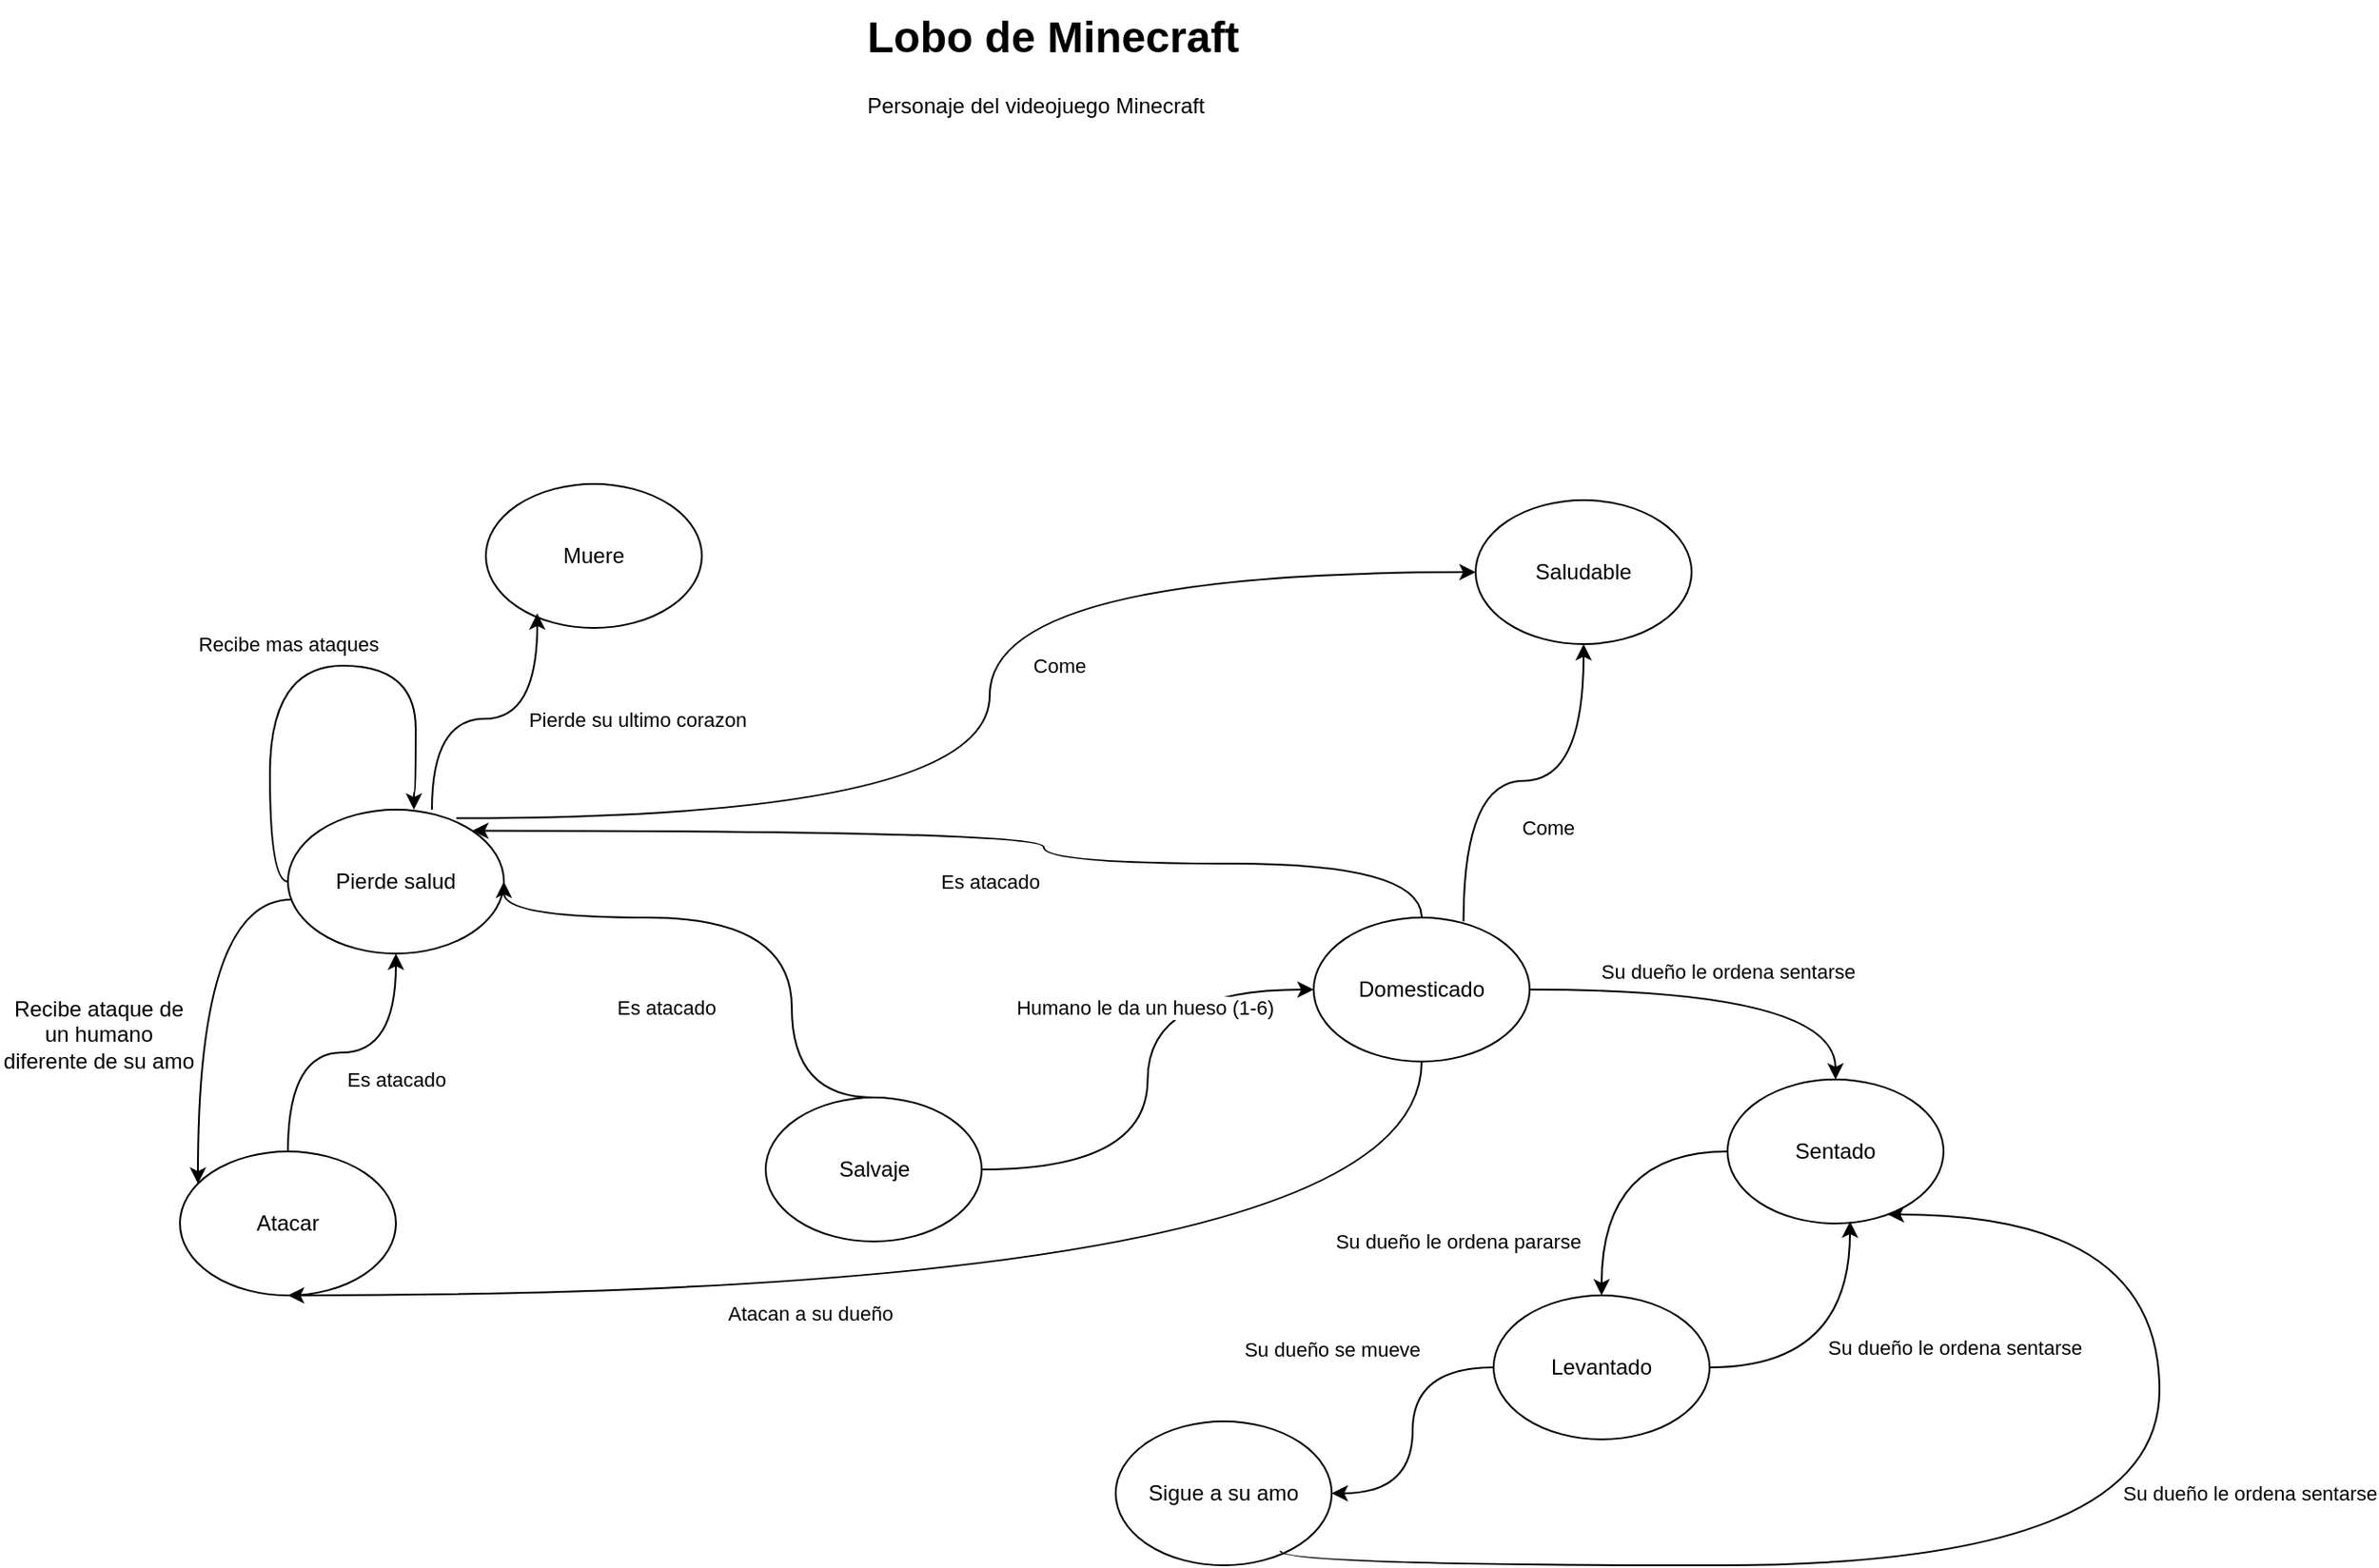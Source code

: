 <mxfile version="24.4.9" type="device">
  <diagram name="Página-1" id="y-cpcCvTiFyaftYc4XTQ">
    <mxGraphModel dx="3475" dy="2810" grid="1" gridSize="10" guides="1" tooltips="1" connect="1" arrows="1" fold="1" page="1" pageScale="1" pageWidth="850" pageHeight="1400" math="0" shadow="0">
      <root>
        <mxCell id="0" />
        <mxCell id="1" parent="0" />
        <mxCell id="t640Rx_fxTDDD2z3hvyz-55" style="edgeStyle=orthogonalEdgeStyle;rounded=0;orthogonalLoop=1;jettySize=auto;html=1;curved=1;" edge="1" parent="1" source="t640Rx_fxTDDD2z3hvyz-1" target="t640Rx_fxTDDD2z3hvyz-7">
          <mxGeometry relative="1" as="geometry" />
        </mxCell>
        <mxCell id="t640Rx_fxTDDD2z3hvyz-1" value="Atacar" style="ellipse;whiteSpace=wrap;html=1;" vertex="1" parent="1">
          <mxGeometry x="60" y="440" width="120" height="80" as="geometry" />
        </mxCell>
        <mxCell id="t640Rx_fxTDDD2z3hvyz-4" value="Sentado" style="ellipse;whiteSpace=wrap;html=1;" vertex="1" parent="1">
          <mxGeometry x="920" y="400" width="120" height="80" as="geometry" />
        </mxCell>
        <mxCell id="t640Rx_fxTDDD2z3hvyz-5" value="Muere" style="ellipse;whiteSpace=wrap;html=1;" vertex="1" parent="1">
          <mxGeometry x="230" y="69" width="120" height="80" as="geometry" />
        </mxCell>
        <mxCell id="t640Rx_fxTDDD2z3hvyz-31" style="edgeStyle=orthogonalEdgeStyle;rounded=0;orthogonalLoop=1;jettySize=auto;html=1;curved=1;" edge="1" parent="1" source="t640Rx_fxTDDD2z3hvyz-6" target="t640Rx_fxTDDD2z3hvyz-4">
          <mxGeometry relative="1" as="geometry" />
        </mxCell>
        <mxCell id="t640Rx_fxTDDD2z3hvyz-33" style="edgeStyle=orthogonalEdgeStyle;rounded=0;orthogonalLoop=1;jettySize=auto;html=1;curved=1;" edge="1" parent="1" source="t640Rx_fxTDDD2z3hvyz-4" target="t640Rx_fxTDDD2z3hvyz-12">
          <mxGeometry relative="1" as="geometry" />
        </mxCell>
        <mxCell id="t640Rx_fxTDDD2z3hvyz-44" style="edgeStyle=orthogonalEdgeStyle;rounded=0;orthogonalLoop=1;jettySize=auto;html=1;curved=1;exitX=0.694;exitY=0.026;exitDx=0;exitDy=0;exitPerimeter=0;" edge="1" parent="1" source="t640Rx_fxTDDD2z3hvyz-6" target="t640Rx_fxTDDD2z3hvyz-8">
          <mxGeometry relative="1" as="geometry" />
        </mxCell>
        <mxCell id="t640Rx_fxTDDD2z3hvyz-46" style="edgeStyle=orthogonalEdgeStyle;rounded=0;orthogonalLoop=1;jettySize=auto;html=1;elbow=vertical;curved=1;" edge="1" parent="1" source="t640Rx_fxTDDD2z3hvyz-6" target="t640Rx_fxTDDD2z3hvyz-1">
          <mxGeometry relative="1" as="geometry">
            <Array as="points">
              <mxPoint x="750" y="520" />
            </Array>
          </mxGeometry>
        </mxCell>
        <mxCell id="t640Rx_fxTDDD2z3hvyz-6" value="Domesticado" style="ellipse;whiteSpace=wrap;html=1;" vertex="1" parent="1">
          <mxGeometry x="690" y="310" width="120" height="80" as="geometry" />
        </mxCell>
        <mxCell id="t640Rx_fxTDDD2z3hvyz-60" style="edgeStyle=orthogonalEdgeStyle;rounded=0;orthogonalLoop=1;jettySize=auto;html=1;entryX=0;entryY=0.5;entryDx=0;entryDy=0;curved=1;exitX=0.78;exitY=0.06;exitDx=0;exitDy=0;exitPerimeter=0;" edge="1" parent="1" source="t640Rx_fxTDDD2z3hvyz-7" target="t640Rx_fxTDDD2z3hvyz-8">
          <mxGeometry relative="1" as="geometry">
            <Array as="points">
              <mxPoint x="510" y="255" />
              <mxPoint x="510" y="118" />
            </Array>
          </mxGeometry>
        </mxCell>
        <mxCell id="t640Rx_fxTDDD2z3hvyz-7" value="Pierde salud" style="ellipse;whiteSpace=wrap;html=1;" vertex="1" parent="1">
          <mxGeometry x="120" y="250" width="120" height="80" as="geometry" />
        </mxCell>
        <mxCell id="t640Rx_fxTDDD2z3hvyz-8" value="Saludable" style="ellipse;whiteSpace=wrap;html=1;" vertex="1" parent="1">
          <mxGeometry x="780" y="78" width="120" height="80" as="geometry" />
        </mxCell>
        <mxCell id="t640Rx_fxTDDD2z3hvyz-10" value="&lt;h1 style=&quot;margin-top: 0px;&quot;&gt;Lobo de Minecraft&lt;/h1&gt;&lt;p&gt;Personaje del videojuego Minecraft&lt;/p&gt;" style="text;html=1;whiteSpace=wrap;overflow=hidden;rounded=0;" vertex="1" parent="1">
          <mxGeometry x="440" y="-200" width="300" height="80" as="geometry" />
        </mxCell>
        <mxCell id="t640Rx_fxTDDD2z3hvyz-11" value="" style="shape=image;verticalLabelPosition=bottom;labelBackgroundColor=default;verticalAlign=top;aspect=fixed;imageAspect=0;image=https://pm1.aminoapps.com/6718/738f3a60940f41a1da6851e13f34e6f1e2d1778b_00.jpg;" vertex="1" parent="1">
          <mxGeometry x="470.2" y="-89" width="159.6" height="158" as="geometry" />
        </mxCell>
        <mxCell id="t640Rx_fxTDDD2z3hvyz-35" style="edgeStyle=orthogonalEdgeStyle;rounded=0;orthogonalLoop=1;jettySize=auto;html=1;curved=1;" edge="1" parent="1" source="t640Rx_fxTDDD2z3hvyz-12" target="t640Rx_fxTDDD2z3hvyz-13">
          <mxGeometry relative="1" as="geometry" />
        </mxCell>
        <mxCell id="t640Rx_fxTDDD2z3hvyz-12" value="Levantado" style="ellipse;whiteSpace=wrap;html=1;" vertex="1" parent="1">
          <mxGeometry x="790" y="520" width="120" height="80" as="geometry" />
        </mxCell>
        <mxCell id="t640Rx_fxTDDD2z3hvyz-13" value="Sigue a su amo" style="ellipse;whiteSpace=wrap;html=1;" vertex="1" parent="1">
          <mxGeometry x="580" y="590" width="120" height="80" as="geometry" />
        </mxCell>
        <mxCell id="t640Rx_fxTDDD2z3hvyz-18" style="edgeStyle=orthogonalEdgeStyle;rounded=0;orthogonalLoop=1;jettySize=auto;html=1;curved=1;" edge="1" parent="1" source="t640Rx_fxTDDD2z3hvyz-7" target="t640Rx_fxTDDD2z3hvyz-1">
          <mxGeometry relative="1" as="geometry">
            <Array as="points">
              <mxPoint x="70" y="300" />
            </Array>
          </mxGeometry>
        </mxCell>
        <mxCell id="t640Rx_fxTDDD2z3hvyz-26" style="edgeStyle=orthogonalEdgeStyle;rounded=0;orthogonalLoop=1;jettySize=auto;html=1;curved=1;exitX=0.5;exitY=0;exitDx=0;exitDy=0;entryX=1;entryY=0.5;entryDx=0;entryDy=0;" edge="1" parent="1" source="t640Rx_fxTDDD2z3hvyz-17" target="t640Rx_fxTDDD2z3hvyz-7">
          <mxGeometry relative="1" as="geometry">
            <Array as="points">
              <mxPoint x="400" y="410" />
              <mxPoint x="400" y="310" />
              <mxPoint x="240" y="310" />
            </Array>
          </mxGeometry>
        </mxCell>
        <mxCell id="t640Rx_fxTDDD2z3hvyz-29" style="edgeStyle=orthogonalEdgeStyle;rounded=0;orthogonalLoop=1;jettySize=auto;html=1;entryX=0;entryY=0.5;entryDx=0;entryDy=0;curved=1;" edge="1" parent="1" source="t640Rx_fxTDDD2z3hvyz-17" target="t640Rx_fxTDDD2z3hvyz-6">
          <mxGeometry relative="1" as="geometry" />
        </mxCell>
        <mxCell id="t640Rx_fxTDDD2z3hvyz-17" value="Salvaje" style="ellipse;whiteSpace=wrap;html=1;" vertex="1" parent="1">
          <mxGeometry x="385.5" y="410" width="120" height="80" as="geometry" />
        </mxCell>
        <mxCell id="t640Rx_fxTDDD2z3hvyz-27" value="Es atacado" style="edgeLabel;html=1;align=center;verticalAlign=middle;resizable=0;points=[];" vertex="1" connectable="0" parent="1">
          <mxGeometry x="330.001" y="359.997" as="geometry" />
        </mxCell>
        <mxCell id="t640Rx_fxTDDD2z3hvyz-30" value="Humano le da un hueso (1-6)" style="edgeLabel;html=1;align=center;verticalAlign=middle;resizable=0;points=[];" vertex="1" connectable="0" parent="1">
          <mxGeometry x="595.501" y="359.997" as="geometry" />
        </mxCell>
        <mxCell id="t640Rx_fxTDDD2z3hvyz-32" value="Su dueño le ordena sentarse" style="edgeLabel;html=1;align=center;verticalAlign=middle;resizable=0;points=[];" vertex="1" connectable="0" parent="1">
          <mxGeometry x="920.001" y="339.997" as="geometry" />
        </mxCell>
        <mxCell id="t640Rx_fxTDDD2z3hvyz-34" value="Su dueño le ordena pararse" style="edgeLabel;html=1;align=center;verticalAlign=middle;resizable=0;points=[];" vertex="1" connectable="0" parent="1">
          <mxGeometry x="770.001" y="489.997" as="geometry" />
        </mxCell>
        <mxCell id="t640Rx_fxTDDD2z3hvyz-36" value="Su dueño se mueve" style="edgeLabel;html=1;align=center;verticalAlign=middle;resizable=0;points=[];" vertex="1" connectable="0" parent="1">
          <mxGeometry x="700.001" y="549.997" as="geometry" />
        </mxCell>
        <mxCell id="t640Rx_fxTDDD2z3hvyz-37" style="edgeStyle=orthogonalEdgeStyle;rounded=0;orthogonalLoop=1;jettySize=auto;html=1;curved=1;entryX=0.567;entryY=0.986;entryDx=0;entryDy=0;entryPerimeter=0;" edge="1" parent="1" source="t640Rx_fxTDDD2z3hvyz-12" target="t640Rx_fxTDDD2z3hvyz-4">
          <mxGeometry relative="1" as="geometry">
            <mxPoint x="1015" y="530" as="sourcePoint" />
            <mxPoint x="945" y="610" as="targetPoint" />
          </mxGeometry>
        </mxCell>
        <mxCell id="t640Rx_fxTDDD2z3hvyz-39" value="Su dueño le ordena sentarse" style="edgeLabel;html=1;align=center;verticalAlign=middle;resizable=0;points=[];" vertex="1" connectable="0" parent="1">
          <mxGeometry x="930.001" y="489.997" as="geometry">
            <mxPoint x="116" y="59" as="offset" />
          </mxGeometry>
        </mxCell>
        <mxCell id="t640Rx_fxTDDD2z3hvyz-40" style="edgeStyle=orthogonalEdgeStyle;rounded=0;orthogonalLoop=1;jettySize=auto;html=1;entryX=1;entryY=0;entryDx=0;entryDy=0;curved=1;" edge="1" parent="1" source="t640Rx_fxTDDD2z3hvyz-6" target="t640Rx_fxTDDD2z3hvyz-7">
          <mxGeometry relative="1" as="geometry">
            <Array as="points">
              <mxPoint x="750" y="280" />
              <mxPoint x="540" y="280" />
              <mxPoint x="540" y="262" />
            </Array>
          </mxGeometry>
        </mxCell>
        <mxCell id="t640Rx_fxTDDD2z3hvyz-41" value="Es atacado" style="edgeLabel;html=1;align=center;verticalAlign=middle;resizable=0;points=[];" vertex="1" connectable="0" parent="1">
          <mxGeometry x="510.001" y="289.997" as="geometry" />
        </mxCell>
        <mxCell id="t640Rx_fxTDDD2z3hvyz-43" value="Recibe mas ataques" style="edgeLabel;html=1;align=center;verticalAlign=middle;resizable=0;points=[];" vertex="1" connectable="0" parent="1">
          <mxGeometry x="120.001" y="157.997" as="geometry" />
        </mxCell>
        <mxCell id="t640Rx_fxTDDD2z3hvyz-45" value="Come" style="edgeLabel;html=1;align=center;verticalAlign=middle;resizable=0;points=[];" vertex="1" connectable="0" parent="1">
          <mxGeometry x="820.001" y="259.997" as="geometry" />
        </mxCell>
        <mxCell id="t640Rx_fxTDDD2z3hvyz-47" value="Atacan a su dueño" style="edgeLabel;html=1;align=center;verticalAlign=middle;resizable=0;points=[];" vertex="1" connectable="0" parent="1">
          <mxGeometry x="410.001" y="529.997" as="geometry" />
        </mxCell>
        <mxCell id="t640Rx_fxTDDD2z3hvyz-48" style="edgeStyle=orthogonalEdgeStyle;rounded=0;orthogonalLoop=1;jettySize=auto;html=1;curved=1;" edge="1" parent="1" source="t640Rx_fxTDDD2z3hvyz-7">
          <mxGeometry relative="1" as="geometry">
            <mxPoint x="190" y="250" as="targetPoint" />
            <Array as="points">
              <mxPoint x="110" y="290" />
              <mxPoint x="110" y="170" />
              <mxPoint x="191" y="170" />
              <mxPoint x="191" y="240" />
              <mxPoint x="190" y="240" />
            </Array>
          </mxGeometry>
        </mxCell>
        <mxCell id="t640Rx_fxTDDD2z3hvyz-49" style="edgeStyle=orthogonalEdgeStyle;rounded=0;orthogonalLoop=1;jettySize=auto;html=1;entryX=0.238;entryY=0.899;entryDx=0;entryDy=0;entryPerimeter=0;curved=1;exitX=0.667;exitY=0;exitDx=0;exitDy=0;exitPerimeter=0;" edge="1" parent="1" source="t640Rx_fxTDDD2z3hvyz-7" target="t640Rx_fxTDDD2z3hvyz-5">
          <mxGeometry relative="1" as="geometry" />
        </mxCell>
        <mxCell id="t640Rx_fxTDDD2z3hvyz-50" value="Pierde su ultimo corazon" style="edgeLabel;html=1;align=center;verticalAlign=middle;resizable=0;points=[];" vertex="1" connectable="0" parent="1">
          <mxGeometry x="310.001" y="199.997" as="geometry">
            <mxPoint x="4" as="offset" />
          </mxGeometry>
        </mxCell>
        <mxCell id="t640Rx_fxTDDD2z3hvyz-54" value="Recibe ataque de un humano diferente de su amo" style="text;html=1;align=center;verticalAlign=middle;whiteSpace=wrap;rounded=0;" vertex="1" parent="1">
          <mxGeometry x="-40" y="370" width="110" height="10" as="geometry" />
        </mxCell>
        <mxCell id="t640Rx_fxTDDD2z3hvyz-56" value="Es atacado" style="edgeLabel;html=1;align=center;verticalAlign=middle;resizable=0;points=[];" vertex="1" connectable="0" parent="1">
          <mxGeometry x="180.001" y="399.997" as="geometry" />
        </mxCell>
        <mxCell id="t640Rx_fxTDDD2z3hvyz-57" style="edgeStyle=orthogonalEdgeStyle;rounded=0;orthogonalLoop=1;jettySize=auto;html=1;curved=1;exitX=0.763;exitY=0.9;exitDx=0;exitDy=0;exitPerimeter=0;" edge="1" parent="1" source="t640Rx_fxTDDD2z3hvyz-13" target="t640Rx_fxTDDD2z3hvyz-4">
          <mxGeometry relative="1" as="geometry">
            <Array as="points">
              <mxPoint x="672" y="670" />
              <mxPoint x="1160" y="670" />
              <mxPoint x="1160" y="475" />
            </Array>
          </mxGeometry>
        </mxCell>
        <mxCell id="t640Rx_fxTDDD2z3hvyz-59" value="Su dueño le ordena sentarse" style="edgeLabel;html=1;align=center;verticalAlign=middle;resizable=0;points=[];" vertex="1" connectable="0" parent="1">
          <mxGeometry x="1210.001" y="629.997" as="geometry" />
        </mxCell>
        <mxCell id="t640Rx_fxTDDD2z3hvyz-61" value="Come&amp;nbsp;" style="edgeLabel;html=1;align=center;verticalAlign=middle;resizable=0;points=[];" vertex="1" connectable="0" parent="1">
          <mxGeometry x="550.001" y="169.997" as="geometry" />
        </mxCell>
      </root>
    </mxGraphModel>
  </diagram>
</mxfile>
